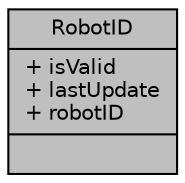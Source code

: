 digraph "RobotID"
{
  edge [fontname="Helvetica",fontsize="10",labelfontname="Helvetica",labelfontsize="10"];
  node [fontname="Helvetica",fontsize="10",shape=record];
  Node1 [label="{RobotID\n|+ isValid\l+ lastUpdate\l+ robotID\l|}",height=0.2,width=0.4,color="black", fillcolor="grey75", style="filled", fontcolor="black"];
}
